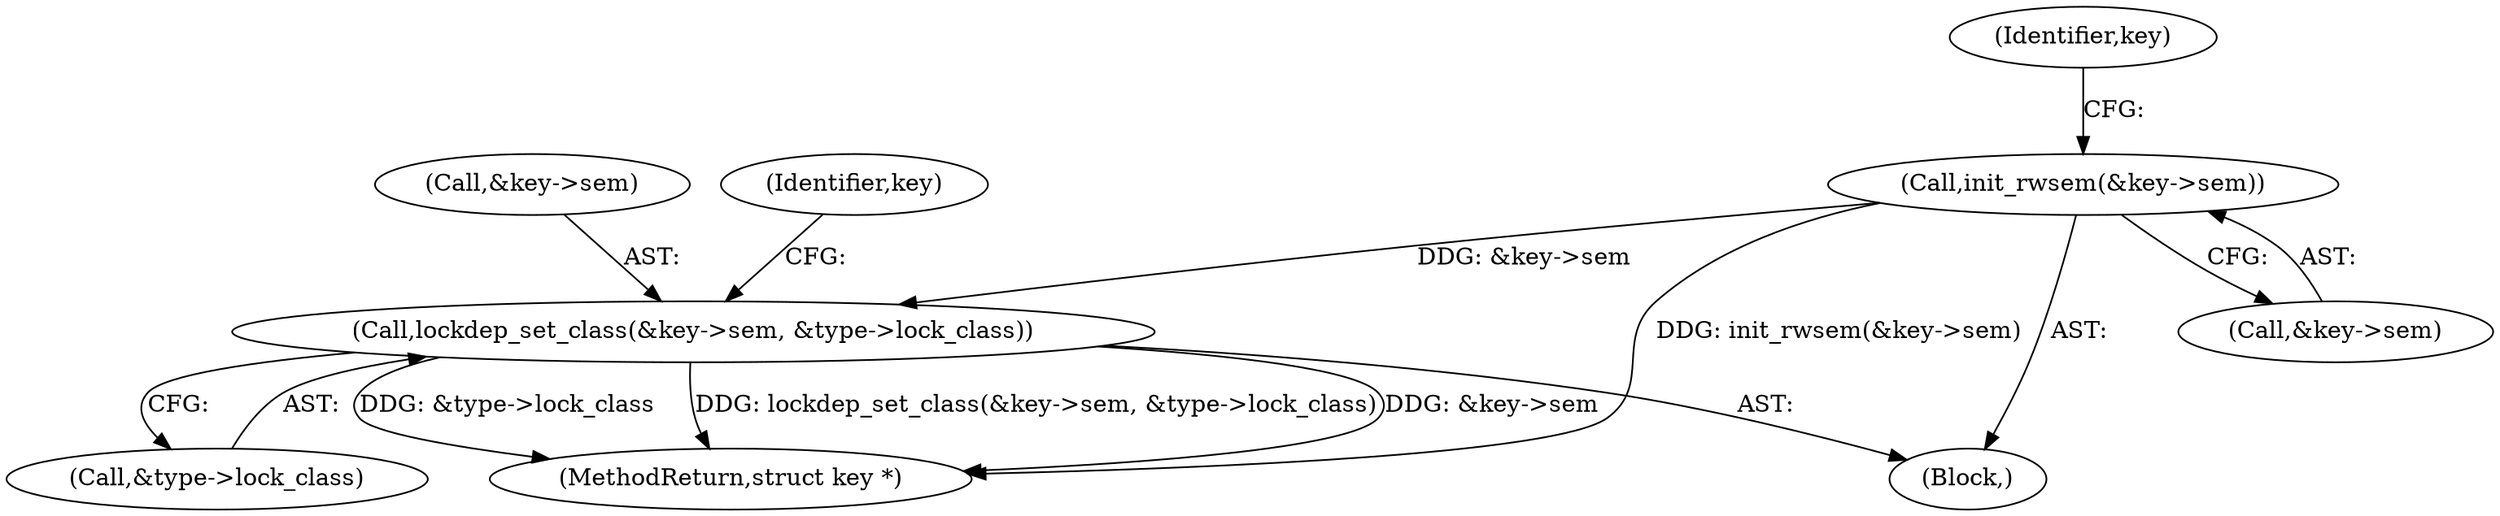 digraph "0_linux_237bbd29f7a049d310d907f4b2716a7feef9abf3@pointer" {
"1000294" [label="(Call,init_rwsem(&key->sem))"];
"1000299" [label="(Call,lockdep_set_class(&key->sem, &type->lock_class))"];
"1000300" [label="(Call,&key->sem)"];
"1000304" [label="(Call,&type->lock_class)"];
"1000299" [label="(Call,lockdep_set_class(&key->sem, &type->lock_class))"];
"1000505" [label="(MethodReturn,struct key *)"];
"1000295" [label="(Call,&key->sem)"];
"1000302" [label="(Identifier,key)"];
"1000311" [label="(Identifier,key)"];
"1000294" [label="(Call,init_rwsem(&key->sem))"];
"1000114" [label="(Block,)"];
"1000294" -> "1000114"  [label="AST: "];
"1000294" -> "1000295"  [label="CFG: "];
"1000295" -> "1000294"  [label="AST: "];
"1000302" -> "1000294"  [label="CFG: "];
"1000294" -> "1000505"  [label="DDG: init_rwsem(&key->sem)"];
"1000294" -> "1000299"  [label="DDG: &key->sem"];
"1000299" -> "1000114"  [label="AST: "];
"1000299" -> "1000304"  [label="CFG: "];
"1000300" -> "1000299"  [label="AST: "];
"1000304" -> "1000299"  [label="AST: "];
"1000311" -> "1000299"  [label="CFG: "];
"1000299" -> "1000505"  [label="DDG: &type->lock_class"];
"1000299" -> "1000505"  [label="DDG: lockdep_set_class(&key->sem, &type->lock_class)"];
"1000299" -> "1000505"  [label="DDG: &key->sem"];
}
